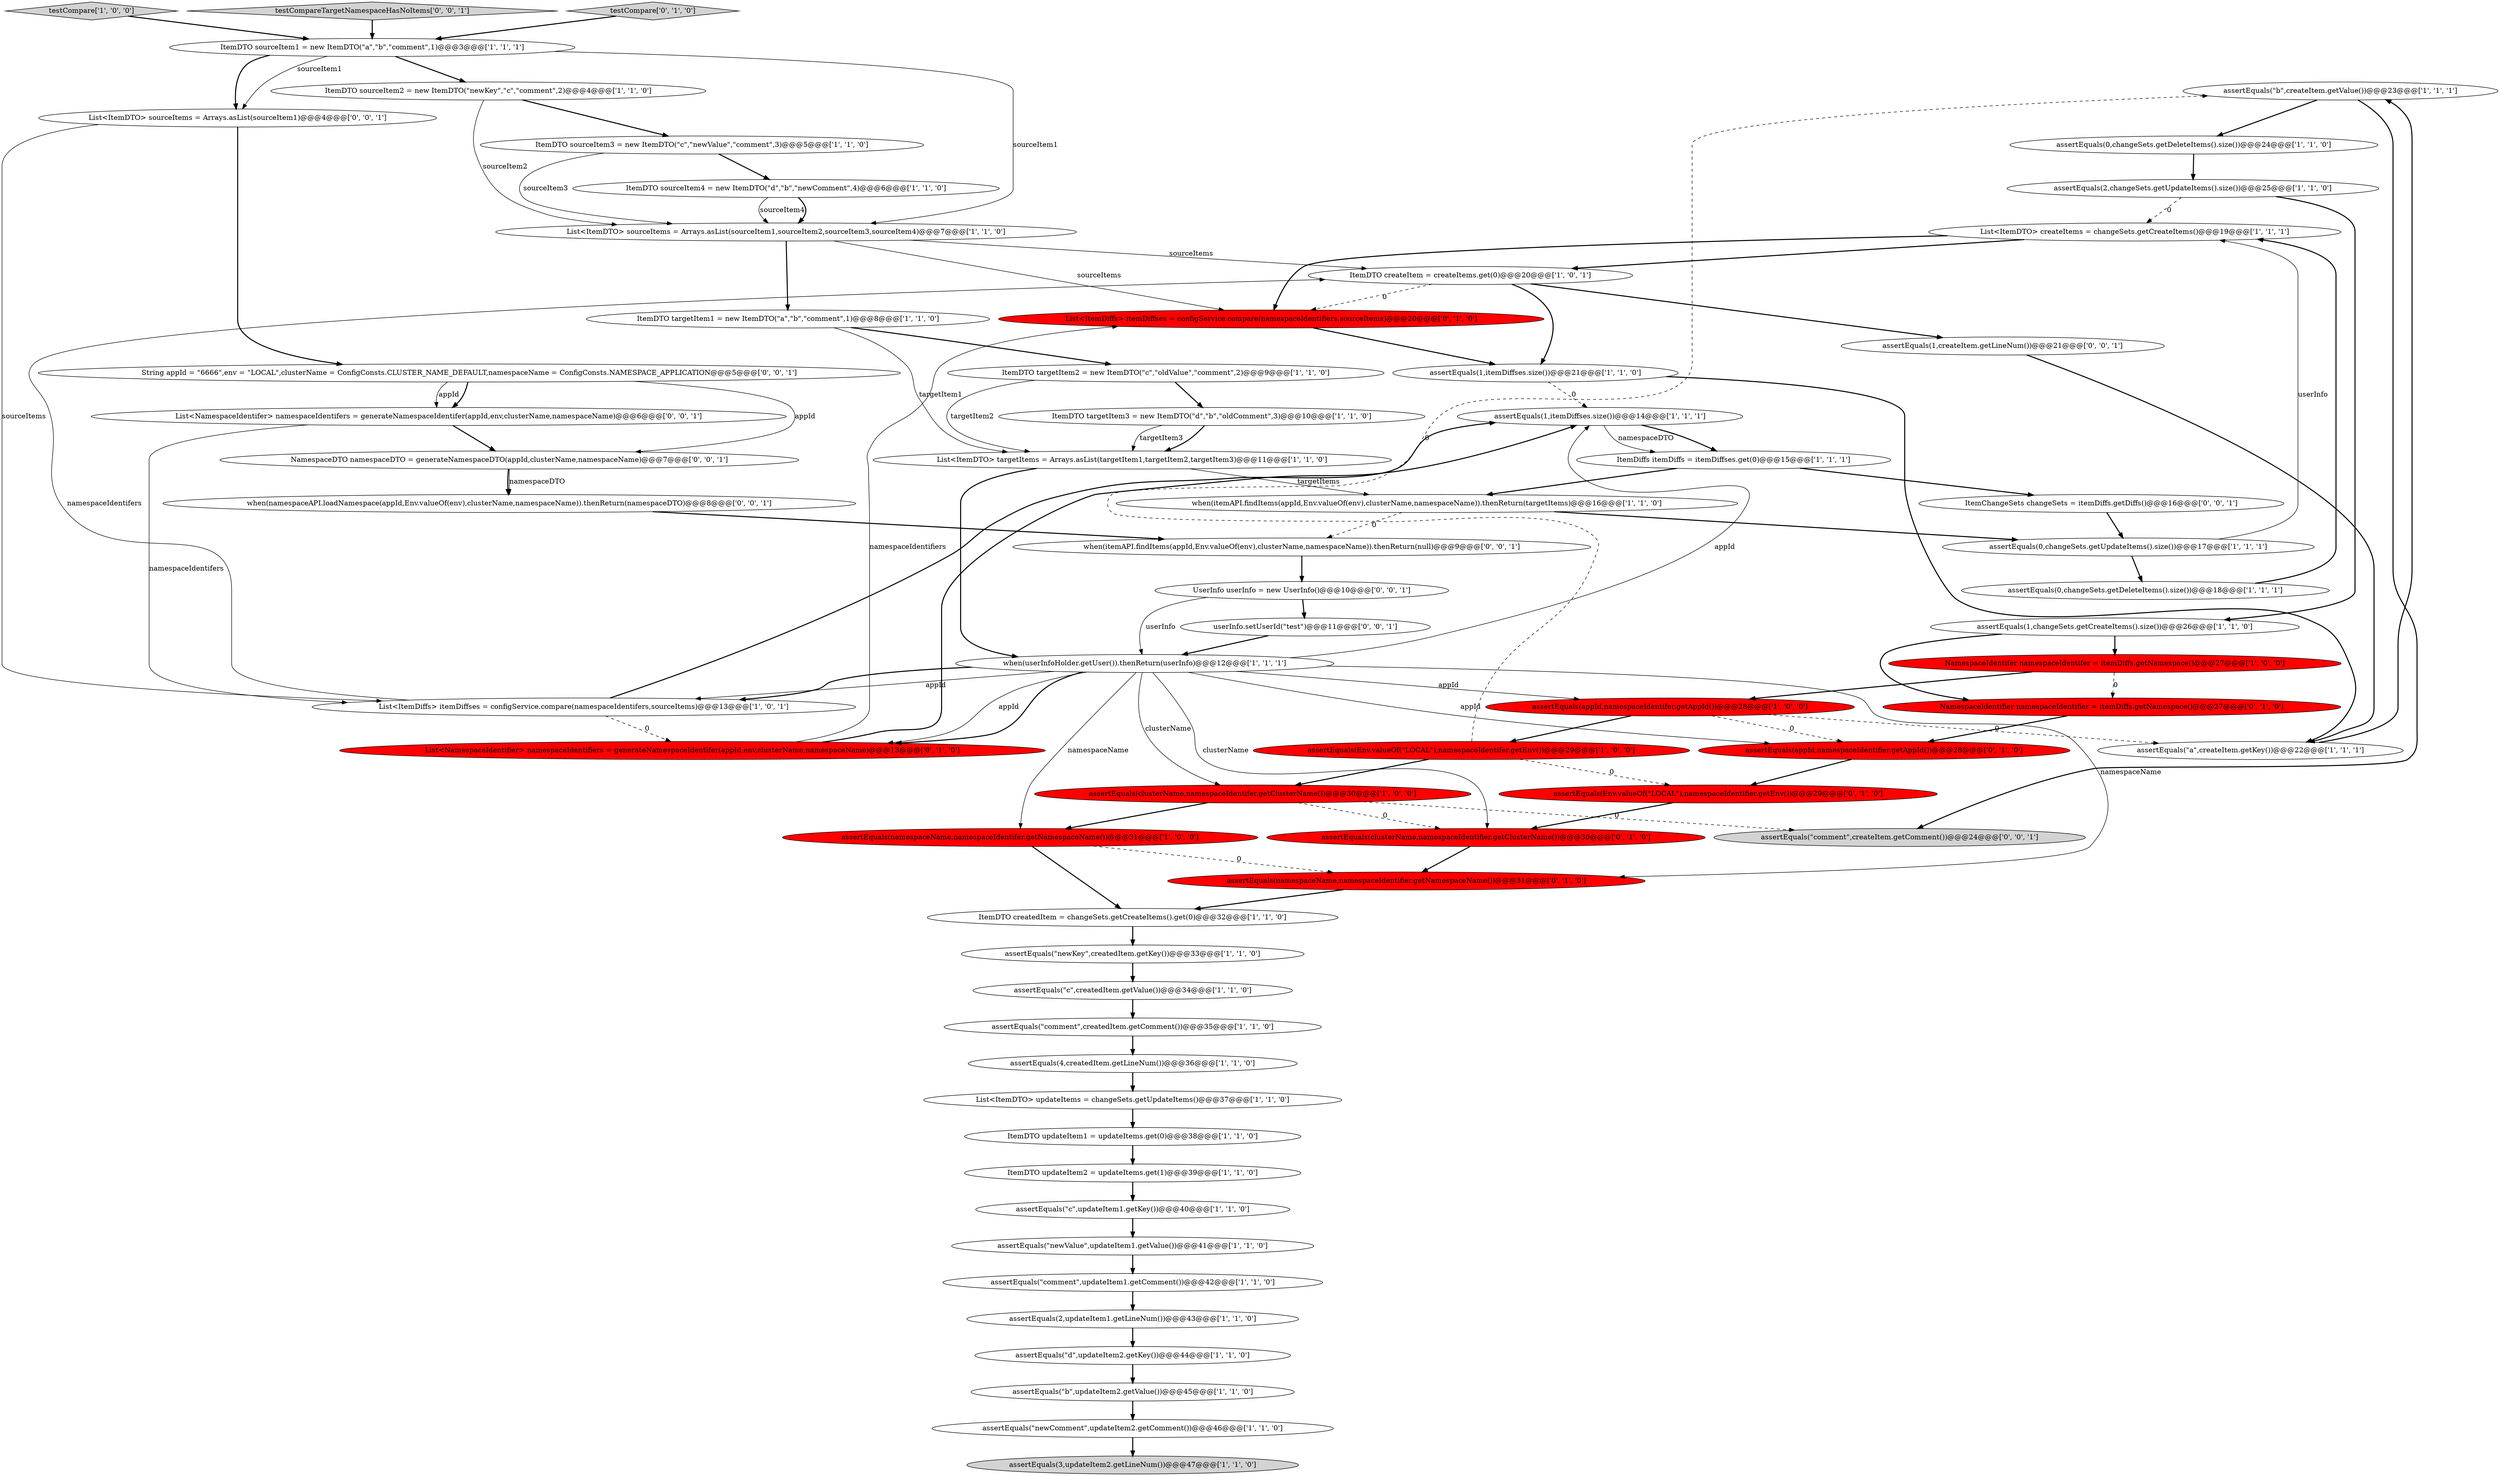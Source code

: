 digraph {
11 [style = filled, label = "assertEquals(clusterName,namespaceIdentifer.getClusterName())@@@30@@@['1', '0', '0']", fillcolor = red, shape = ellipse image = "AAA1AAABBB1BBB"];
49 [style = filled, label = "assertEquals(appId,namespaceIdentifier.getAppId())@@@28@@@['0', '1', '0']", fillcolor = red, shape = ellipse image = "AAA1AAABBB2BBB"];
22 [style = filled, label = "ItemDTO sourceItem2 = new ItemDTO(\"newKey\",\"c\",\"comment\",2)@@@4@@@['1', '1', '0']", fillcolor = white, shape = ellipse image = "AAA0AAABBB1BBB"];
59 [style = filled, label = "ItemChangeSets changeSets = itemDiffs.getDiffs()@@@16@@@['0', '0', '1']", fillcolor = white, shape = ellipse image = "AAA0AAABBB3BBB"];
33 [style = filled, label = "ItemDTO sourceItem3 = new ItemDTO(\"c\",\"newValue\",\"comment\",3)@@@5@@@['1', '1', '0']", fillcolor = white, shape = ellipse image = "AAA0AAABBB1BBB"];
36 [style = filled, label = "List<ItemDTO> targetItems = Arrays.asList(targetItem1,targetItem2,targetItem3)@@@11@@@['1', '1', '0']", fillcolor = white, shape = ellipse image = "AAA0AAABBB1BBB"];
53 [style = filled, label = "NamespaceIdentifier namespaceIdentifier = itemDiffs.getNamespace()@@@27@@@['0', '1', '0']", fillcolor = red, shape = ellipse image = "AAA1AAABBB2BBB"];
15 [style = filled, label = "testCompare['1', '0', '0']", fillcolor = lightgray, shape = diamond image = "AAA0AAABBB1BBB"];
21 [style = filled, label = "assertEquals(\"newValue\",updateItem1.getValue())@@@41@@@['1', '1', '0']", fillcolor = white, shape = ellipse image = "AAA0AAABBB1BBB"];
27 [style = filled, label = "assertEquals(0,changeSets.getDeleteItems().size())@@@18@@@['1', '1', '1']", fillcolor = white, shape = ellipse image = "AAA0AAABBB1BBB"];
43 [style = filled, label = "ItemDTO createItem = createItems.get(0)@@@20@@@['1', '0', '1']", fillcolor = white, shape = ellipse image = "AAA0AAABBB1BBB"];
48 [style = filled, label = "assertEquals(Env.valueOf(\"LOCAL\"),namespaceIdentifier.getEnv())@@@29@@@['0', '1', '0']", fillcolor = red, shape = ellipse image = "AAA1AAABBB2BBB"];
3 [style = filled, label = "assertEquals(\"a\",createItem.getKey())@@@22@@@['1', '1', '1']", fillcolor = white, shape = ellipse image = "AAA0AAABBB1BBB"];
46 [style = filled, label = "List<ItemDiffs> itemDiffses = configService.compare(namespaceIdentifiers,sourceItems)@@@20@@@['0', '1', '0']", fillcolor = red, shape = ellipse image = "AAA1AAABBB2BBB"];
55 [style = filled, label = "String appId = \"6666\",env = \"LOCAL\",clusterName = ConfigConsts.CLUSTER_NAME_DEFAULT,namespaceName = ConfigConsts.NAMESPACE_APPLICATION@@@5@@@['0', '0', '1']", fillcolor = white, shape = ellipse image = "AAA0AAABBB3BBB"];
40 [style = filled, label = "when(itemAPI.findItems(appId,Env.valueOf(env),clusterName,namespaceName)).thenReturn(targetItems)@@@16@@@['1', '1', '0']", fillcolor = white, shape = ellipse image = "AAA0AAABBB1BBB"];
5 [style = filled, label = "ItemDTO createdItem = changeSets.getCreateItems().get(0)@@@32@@@['1', '1', '0']", fillcolor = white, shape = ellipse image = "AAA0AAABBB1BBB"];
9 [style = filled, label = "assertEquals(\"b\",updateItem2.getValue())@@@45@@@['1', '1', '0']", fillcolor = white, shape = ellipse image = "AAA0AAABBB1BBB"];
8 [style = filled, label = "assertEquals(2,changeSets.getUpdateItems().size())@@@25@@@['1', '1', '0']", fillcolor = white, shape = ellipse image = "AAA0AAABBB1BBB"];
16 [style = filled, label = "ItemDTO sourceItem4 = new ItemDTO(\"d\",\"b\",\"newComment\",4)@@@6@@@['1', '1', '0']", fillcolor = white, shape = ellipse image = "AAA0AAABBB1BBB"];
37 [style = filled, label = "ItemDiffs itemDiffs = itemDiffses.get(0)@@@15@@@['1', '1', '1']", fillcolor = white, shape = ellipse image = "AAA0AAABBB1BBB"];
1 [style = filled, label = "assertEquals(\"newKey\",createdItem.getKey())@@@33@@@['1', '1', '0']", fillcolor = white, shape = ellipse image = "AAA0AAABBB1BBB"];
47 [style = filled, label = "List<NamespaceIdentifier> namespaceIdentifiers = generateNamespaceIdentifer(appId,env,clusterName,namespaceName)@@@13@@@['0', '1', '0']", fillcolor = red, shape = ellipse image = "AAA1AAABBB2BBB"];
38 [style = filled, label = "List<ItemDTO> updateItems = changeSets.getUpdateItems()@@@37@@@['1', '1', '0']", fillcolor = white, shape = ellipse image = "AAA0AAABBB1BBB"];
42 [style = filled, label = "assertEquals(0,changeSets.getUpdateItems().size())@@@17@@@['1', '1', '1']", fillcolor = white, shape = ellipse image = "AAA0AAABBB1BBB"];
6 [style = filled, label = "ItemDTO targetItem2 = new ItemDTO(\"c\",\"oldValue\",\"comment\",2)@@@9@@@['1', '1', '0']", fillcolor = white, shape = ellipse image = "AAA0AAABBB1BBB"];
44 [style = filled, label = "ItemDTO updateItem1 = updateItems.get(0)@@@38@@@['1', '1', '0']", fillcolor = white, shape = ellipse image = "AAA0AAABBB1BBB"];
45 [style = filled, label = "assertEquals(1,itemDiffses.size())@@@21@@@['1', '1', '0']", fillcolor = white, shape = ellipse image = "AAA0AAABBB1BBB"];
63 [style = filled, label = "assertEquals(1,createItem.getLineNum())@@@21@@@['0', '0', '1']", fillcolor = white, shape = ellipse image = "AAA0AAABBB3BBB"];
64 [style = filled, label = "List<NamespaceIdentifer> namespaceIdentifers = generateNamespaceIdentifer(appId,env,clusterName,namespaceName)@@@6@@@['0', '0', '1']", fillcolor = white, shape = ellipse image = "AAA0AAABBB3BBB"];
60 [style = filled, label = "assertEquals(\"comment\",createItem.getComment())@@@24@@@['0', '0', '1']", fillcolor = lightgray, shape = ellipse image = "AAA0AAABBB3BBB"];
65 [style = filled, label = "userInfo.setUserId(\"test\")@@@11@@@['0', '0', '1']", fillcolor = white, shape = ellipse image = "AAA0AAABBB3BBB"];
24 [style = filled, label = "assertEquals(3,updateItem2.getLineNum())@@@47@@@['1', '1', '0']", fillcolor = lightgray, shape = ellipse image = "AAA0AAABBB1BBB"];
29 [style = filled, label = "ItemDTO sourceItem1 = new ItemDTO(\"a\",\"b\",\"comment\",1)@@@3@@@['1', '1', '1']", fillcolor = white, shape = ellipse image = "AAA0AAABBB1BBB"];
62 [style = filled, label = "UserInfo userInfo = new UserInfo()@@@10@@@['0', '0', '1']", fillcolor = white, shape = ellipse image = "AAA0AAABBB3BBB"];
17 [style = filled, label = "List<ItemDiffs> itemDiffses = configService.compare(namespaceIdentifers,sourceItems)@@@13@@@['1', '0', '1']", fillcolor = white, shape = ellipse image = "AAA0AAABBB1BBB"];
7 [style = filled, label = "assertEquals(\"comment\",updateItem1.getComment())@@@42@@@['1', '1', '0']", fillcolor = white, shape = ellipse image = "AAA0AAABBB1BBB"];
4 [style = filled, label = "assertEquals(0,changeSets.getDeleteItems().size())@@@24@@@['1', '1', '0']", fillcolor = white, shape = ellipse image = "AAA0AAABBB1BBB"];
20 [style = filled, label = "assertEquals(\"b\",createItem.getValue())@@@23@@@['1', '1', '1']", fillcolor = white, shape = ellipse image = "AAA0AAABBB1BBB"];
0 [style = filled, label = "assertEquals(\"c\",createdItem.getValue())@@@34@@@['1', '1', '0']", fillcolor = white, shape = ellipse image = "AAA0AAABBB1BBB"];
23 [style = filled, label = "NamespaceIdentifer namespaceIdentifer = itemDiffs.getNamespace()@@@27@@@['1', '0', '0']", fillcolor = red, shape = ellipse image = "AAA1AAABBB1BBB"];
31 [style = filled, label = "assertEquals(\"d\",updateItem2.getKey())@@@44@@@['1', '1', '0']", fillcolor = white, shape = ellipse image = "AAA0AAABBB1BBB"];
58 [style = filled, label = "when(namespaceAPI.loadNamespace(appId,Env.valueOf(env),clusterName,namespaceName)).thenReturn(namespaceDTO)@@@8@@@['0', '0', '1']", fillcolor = white, shape = ellipse image = "AAA0AAABBB3BBB"];
30 [style = filled, label = "assertEquals(4,createdItem.getLineNum())@@@36@@@['1', '1', '0']", fillcolor = white, shape = ellipse image = "AAA0AAABBB1BBB"];
61 [style = filled, label = "testCompareTargetNamespaceHasNoItems['0', '0', '1']", fillcolor = lightgray, shape = diamond image = "AAA0AAABBB3BBB"];
13 [style = filled, label = "assertEquals(1,itemDiffses.size())@@@14@@@['1', '1', '1']", fillcolor = white, shape = ellipse image = "AAA0AAABBB1BBB"];
12 [style = filled, label = "List<ItemDTO> sourceItems = Arrays.asList(sourceItem1,sourceItem2,sourceItem3,sourceItem4)@@@7@@@['1', '1', '0']", fillcolor = white, shape = ellipse image = "AAA0AAABBB1BBB"];
26 [style = filled, label = "assertEquals(namespaceName,namespaceIdentifer.getNamespaceName())@@@31@@@['1', '0', '0']", fillcolor = red, shape = ellipse image = "AAA1AAABBB1BBB"];
28 [style = filled, label = "List<ItemDTO> createItems = changeSets.getCreateItems()@@@19@@@['1', '1', '1']", fillcolor = white, shape = ellipse image = "AAA0AAABBB1BBB"];
51 [style = filled, label = "assertEquals(clusterName,namespaceIdentifier.getClusterName())@@@30@@@['0', '1', '0']", fillcolor = red, shape = ellipse image = "AAA1AAABBB2BBB"];
34 [style = filled, label = "when(userInfoHolder.getUser()).thenReturn(userInfo)@@@12@@@['1', '1', '1']", fillcolor = white, shape = ellipse image = "AAA0AAABBB1BBB"];
18 [style = filled, label = "assertEquals(1,changeSets.getCreateItems().size())@@@26@@@['1', '1', '0']", fillcolor = white, shape = ellipse image = "AAA0AAABBB1BBB"];
41 [style = filled, label = "assertEquals(\"comment\",createdItem.getComment())@@@35@@@['1', '1', '0']", fillcolor = white, shape = ellipse image = "AAA0AAABBB1BBB"];
39 [style = filled, label = "assertEquals(2,updateItem1.getLineNum())@@@43@@@['1', '1', '0']", fillcolor = white, shape = ellipse image = "AAA0AAABBB1BBB"];
35 [style = filled, label = "ItemDTO updateItem2 = updateItems.get(1)@@@39@@@['1', '1', '0']", fillcolor = white, shape = ellipse image = "AAA0AAABBB1BBB"];
56 [style = filled, label = "List<ItemDTO> sourceItems = Arrays.asList(sourceItem1)@@@4@@@['0', '0', '1']", fillcolor = white, shape = ellipse image = "AAA0AAABBB3BBB"];
10 [style = filled, label = "assertEquals(appId,namespaceIdentifer.getAppId())@@@28@@@['1', '0', '0']", fillcolor = red, shape = ellipse image = "AAA1AAABBB1BBB"];
32 [style = filled, label = "ItemDTO targetItem3 = new ItemDTO(\"d\",\"b\",\"oldComment\",3)@@@10@@@['1', '1', '0']", fillcolor = white, shape = ellipse image = "AAA0AAABBB1BBB"];
50 [style = filled, label = "assertEquals(namespaceName,namespaceIdentifier.getNamespaceName())@@@31@@@['0', '1', '0']", fillcolor = red, shape = ellipse image = "AAA1AAABBB2BBB"];
52 [style = filled, label = "testCompare['0', '1', '0']", fillcolor = lightgray, shape = diamond image = "AAA0AAABBB2BBB"];
19 [style = filled, label = "assertEquals(\"newComment\",updateItem2.getComment())@@@46@@@['1', '1', '0']", fillcolor = white, shape = ellipse image = "AAA0AAABBB1BBB"];
57 [style = filled, label = "when(itemAPI.findItems(appId,Env.valueOf(env),clusterName,namespaceName)).thenReturn(null)@@@9@@@['0', '0', '1']", fillcolor = white, shape = ellipse image = "AAA0AAABBB3BBB"];
2 [style = filled, label = "assertEquals(\"c\",updateItem1.getKey())@@@40@@@['1', '1', '0']", fillcolor = white, shape = ellipse image = "AAA0AAABBB1BBB"];
54 [style = filled, label = "NamespaceDTO namespaceDTO = generateNamespaceDTO(appId,clusterName,namespaceName)@@@7@@@['0', '0', '1']", fillcolor = white, shape = ellipse image = "AAA0AAABBB3BBB"];
14 [style = filled, label = "assertEquals(Env.valueOf(\"LOCAL\"),namespaceIdentifer.getEnv())@@@29@@@['1', '0', '0']", fillcolor = red, shape = ellipse image = "AAA1AAABBB1BBB"];
25 [style = filled, label = "ItemDTO targetItem1 = new ItemDTO(\"a\",\"b\",\"comment\",1)@@@8@@@['1', '1', '0']", fillcolor = white, shape = ellipse image = "AAA0AAABBB1BBB"];
38->44 [style = bold, label=""];
56->17 [style = solid, label="sourceItems"];
57->62 [style = bold, label=""];
31->9 [style = bold, label=""];
44->35 [style = bold, label=""];
27->28 [style = bold, label=""];
49->48 [style = bold, label=""];
14->20 [style = dashed, label="0"];
29->56 [style = bold, label=""];
25->6 [style = bold, label=""];
19->24 [style = bold, label=""];
26->50 [style = dashed, label="0"];
17->47 [style = dashed, label="0"];
20->60 [style = bold, label=""];
48->51 [style = bold, label=""];
51->50 [style = bold, label=""];
28->43 [style = bold, label=""];
50->5 [style = bold, label=""];
29->56 [style = solid, label="sourceItem1"];
39->31 [style = bold, label=""];
62->65 [style = bold, label=""];
34->17 [style = bold, label=""];
54->58 [style = solid, label="namespaceDTO"];
10->49 [style = dashed, label="0"];
4->8 [style = bold, label=""];
55->64 [style = bold, label=""];
14->11 [style = bold, label=""];
6->32 [style = bold, label=""];
59->42 [style = bold, label=""];
33->12 [style = solid, label="sourceItem3"];
22->33 [style = bold, label=""];
33->16 [style = bold, label=""];
25->36 [style = solid, label="targetItem1"];
10->14 [style = bold, label=""];
8->18 [style = bold, label=""];
34->47 [style = bold, label=""];
22->12 [style = solid, label="sourceItem2"];
1->0 [style = bold, label=""];
8->28 [style = dashed, label="0"];
17->43 [style = solid, label="namespaceIdentifers"];
43->45 [style = bold, label=""];
54->58 [style = bold, label=""];
13->37 [style = bold, label=""];
5->1 [style = bold, label=""];
34->51 [style = solid, label="clusterName"];
41->30 [style = bold, label=""];
2->21 [style = bold, label=""];
23->10 [style = bold, label=""];
32->36 [style = bold, label=""];
21->7 [style = bold, label=""];
61->29 [style = bold, label=""];
45->13 [style = dashed, label="0"];
47->46 [style = solid, label="namespaceIdentifiers"];
15->29 [style = bold, label=""];
11->26 [style = bold, label=""];
11->51 [style = dashed, label="0"];
34->13 [style = solid, label="appId"];
34->47 [style = solid, label="appId"];
18->23 [style = bold, label=""];
62->34 [style = solid, label="userInfo"];
29->12 [style = solid, label="sourceItem1"];
10->3 [style = dashed, label="0"];
35->2 [style = bold, label=""];
11->60 [style = dashed, label="0"];
58->57 [style = bold, label=""];
34->49 [style = solid, label="appId"];
6->36 [style = solid, label="targetItem2"];
47->13 [style = bold, label=""];
13->37 [style = solid, label="namespaceDTO"];
0->41 [style = bold, label=""];
40->57 [style = dashed, label="0"];
7->39 [style = bold, label=""];
42->28 [style = solid, label="userInfo"];
34->26 [style = solid, label="namespaceName"];
9->19 [style = bold, label=""];
43->63 [style = bold, label=""];
42->27 [style = bold, label=""];
17->13 [style = bold, label=""];
16->12 [style = solid, label="sourceItem4"];
34->50 [style = solid, label="namespaceName"];
12->43 [style = solid, label="sourceItems"];
63->3 [style = bold, label=""];
36->34 [style = bold, label=""];
64->17 [style = solid, label="namespaceIdentifers"];
34->17 [style = solid, label="appId"];
23->53 [style = dashed, label="0"];
30->38 [style = bold, label=""];
55->54 [style = solid, label="appId"];
45->3 [style = bold, label=""];
55->64 [style = solid, label="appId"];
43->46 [style = dashed, label="0"];
26->5 [style = bold, label=""];
14->48 [style = dashed, label="0"];
65->34 [style = bold, label=""];
34->11 [style = solid, label="clusterName"];
18->53 [style = bold, label=""];
36->40 [style = solid, label="targetItems"];
64->54 [style = bold, label=""];
32->36 [style = solid, label="targetItem3"];
20->4 [style = bold, label=""];
53->49 [style = bold, label=""];
34->10 [style = solid, label="appId"];
28->46 [style = bold, label=""];
3->20 [style = bold, label=""];
12->25 [style = bold, label=""];
37->59 [style = bold, label=""];
12->46 [style = solid, label="sourceItems"];
46->45 [style = bold, label=""];
52->29 [style = bold, label=""];
29->22 [style = bold, label=""];
16->12 [style = bold, label=""];
40->42 [style = bold, label=""];
37->40 [style = bold, label=""];
56->55 [style = bold, label=""];
}
